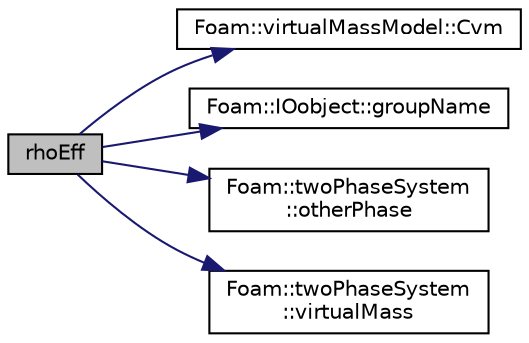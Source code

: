 digraph "rhoEff"
{
  bgcolor="transparent";
  edge [fontname="Helvetica",fontsize="10",labelfontname="Helvetica",labelfontsize="10"];
  node [fontname="Helvetica",fontsize="10",shape=record];
  rankdir="LR";
  Node1 [label="rhoEff",height=0.2,width=0.4,color="black", fillcolor="grey75", style="filled", fontcolor="black"];
  Node1 -> Node2 [color="midnightblue",fontsize="10",style="solid",fontname="Helvetica"];
  Node2 [label="Foam::virtualMassModel::Cvm",height=0.2,width=0.4,color="black",URL="$a02917.html#a4e73ca3e9d58481dbe4e80b97c089f63",tooltip="Return the virtual mass coefficient. "];
  Node1 -> Node3 [color="midnightblue",fontsize="10",style="solid",fontname="Helvetica"];
  Node3 [label="Foam::IOobject::groupName",height=0.2,width=0.4,color="black",URL="$a01203.html#ad5705e6da2a025ad75b4cf5d748d7d30"];
  Node1 -> Node4 [color="midnightblue",fontsize="10",style="solid",fontname="Helvetica"];
  Node4 [label="Foam::twoPhaseSystem\l::otherPhase",height=0.2,width=0.4,color="black",URL="$a02804.html#a7a66222af4865209cd410d77cd196fe6",tooltip="Constant access the phase not given as an argument. "];
  Node1 -> Node5 [color="midnightblue",fontsize="10",style="solid",fontname="Helvetica"];
  Node5 [label="Foam::twoPhaseSystem\l::virtualMass",height=0.2,width=0.4,color="black",URL="$a02804.html#a6375042d7a49d0e06aae79f59d39ca92",tooltip="Return the virtual mass model for the given phase. "];
}
